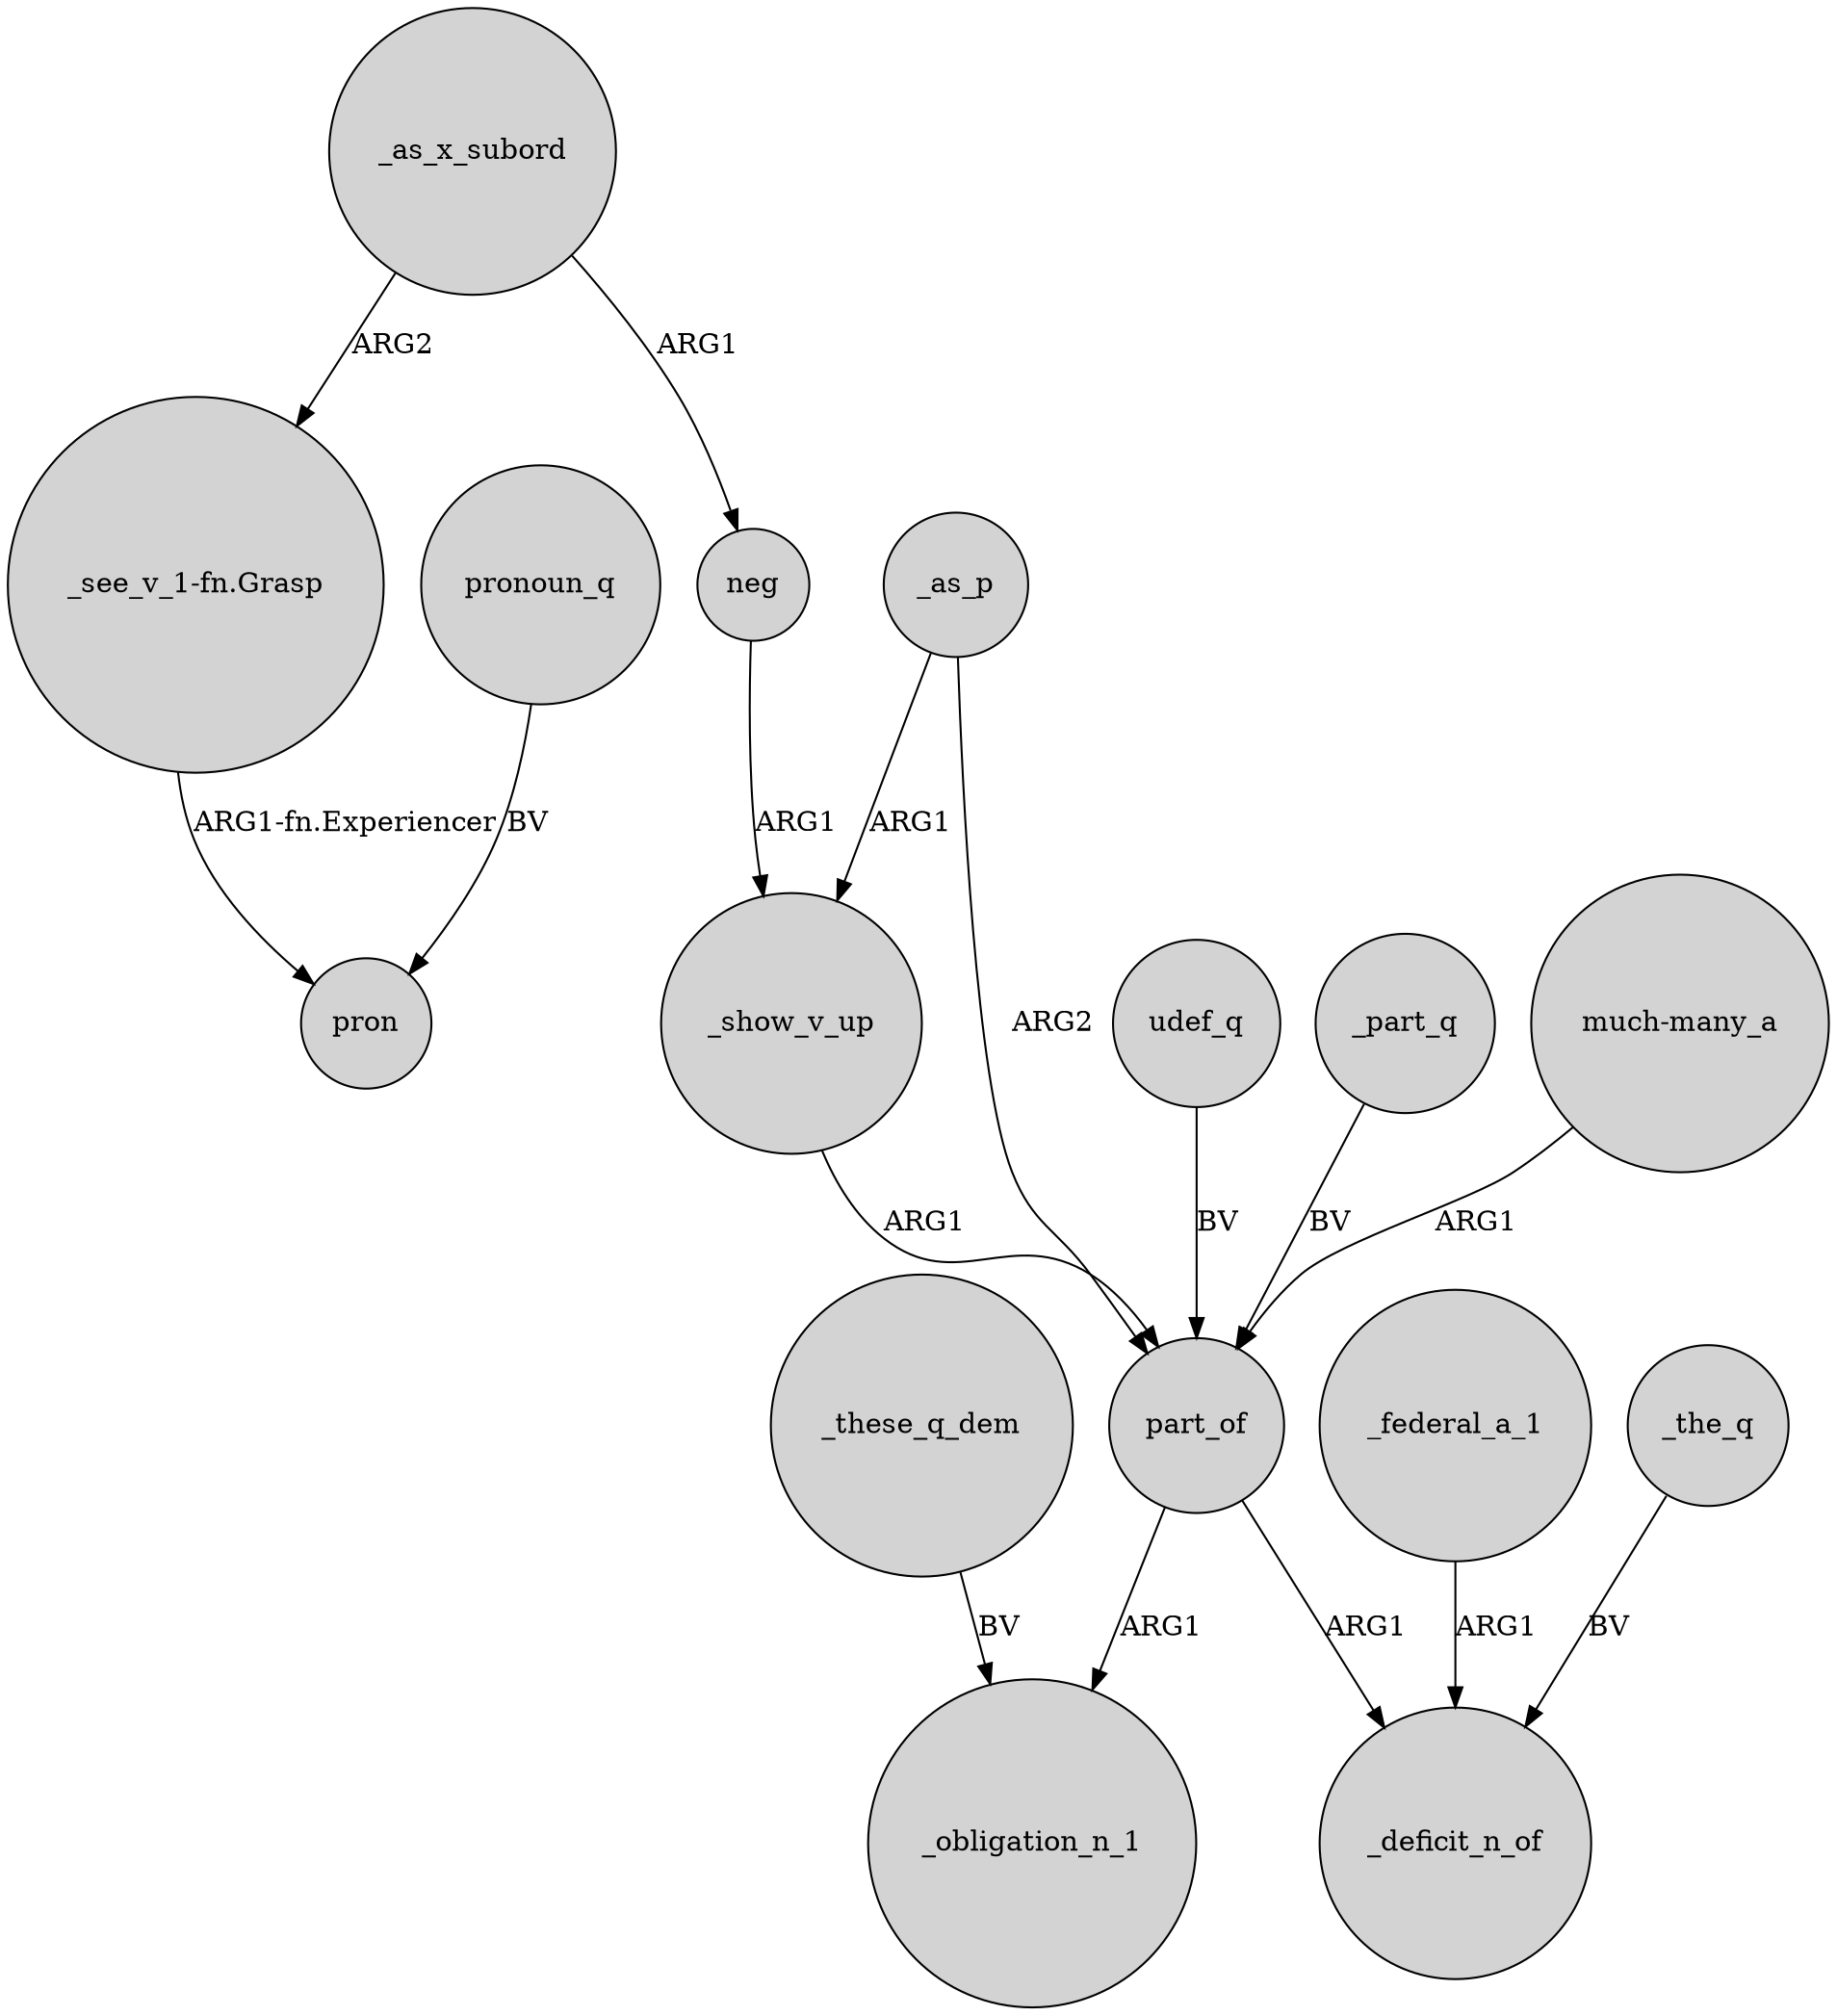 digraph {
	node [shape=circle style=filled]
	_as_x_subord -> "_see_v_1-fn.Grasp" [label=ARG2]
	_as_p -> _show_v_up [label=ARG1]
	_as_x_subord -> neg [label=ARG1]
	_these_q_dem -> _obligation_n_1 [label=BV]
	part_of -> _deficit_n_of [label=ARG1]
	_the_q -> _deficit_n_of [label=BV]
	"_see_v_1-fn.Grasp" -> pron [label="ARG1-fn.Experiencer"]
	udef_q -> part_of [label=BV]
	_federal_a_1 -> _deficit_n_of [label=ARG1]
	_as_p -> part_of [label=ARG2]
	_show_v_up -> part_of [label=ARG1]
	part_of -> _obligation_n_1 [label=ARG1]
	_part_q -> part_of [label=BV]
	neg -> _show_v_up [label=ARG1]
	"much-many_a" -> part_of [label=ARG1]
	pronoun_q -> pron [label=BV]
}
